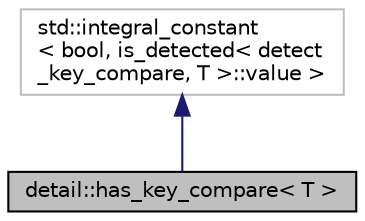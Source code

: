 digraph "detail::has_key_compare&lt; T &gt;"
{
 // LATEX_PDF_SIZE
  edge [fontname="Helvetica",fontsize="10",labelfontname="Helvetica",labelfontsize="10"];
  node [fontname="Helvetica",fontsize="10",shape=record];
  Node1 [label="detail::has_key_compare\< T \>",height=0.2,width=0.4,color="black", fillcolor="grey75", style="filled", fontcolor="black",tooltip=" "];
  Node2 -> Node1 [dir="back",color="midnightblue",fontsize="10",style="solid"];
  Node2 [label="std::integral_constant\l\< bool, is_detected\< detect\l_key_compare, T \>::value \>",height=0.2,width=0.4,color="grey75", fillcolor="white", style="filled",tooltip=" "];
}
